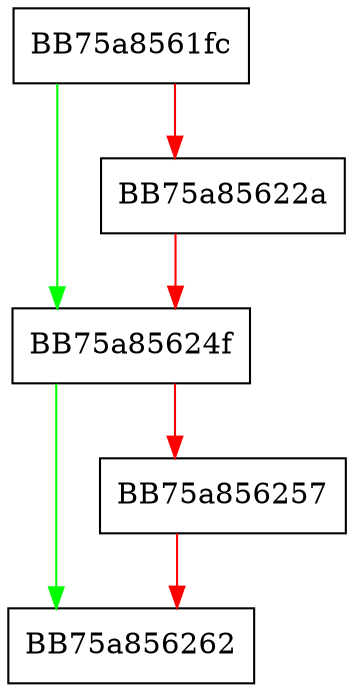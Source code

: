 digraph GetAttribute {
  node [shape="box"];
  graph [splines=ortho];
  BB75a8561fc -> BB75a85624f [color="green"];
  BB75a8561fc -> BB75a85622a [color="red"];
  BB75a85622a -> BB75a85624f [color="red"];
  BB75a85624f -> BB75a856262 [color="green"];
  BB75a85624f -> BB75a856257 [color="red"];
  BB75a856257 -> BB75a856262 [color="red"];
}